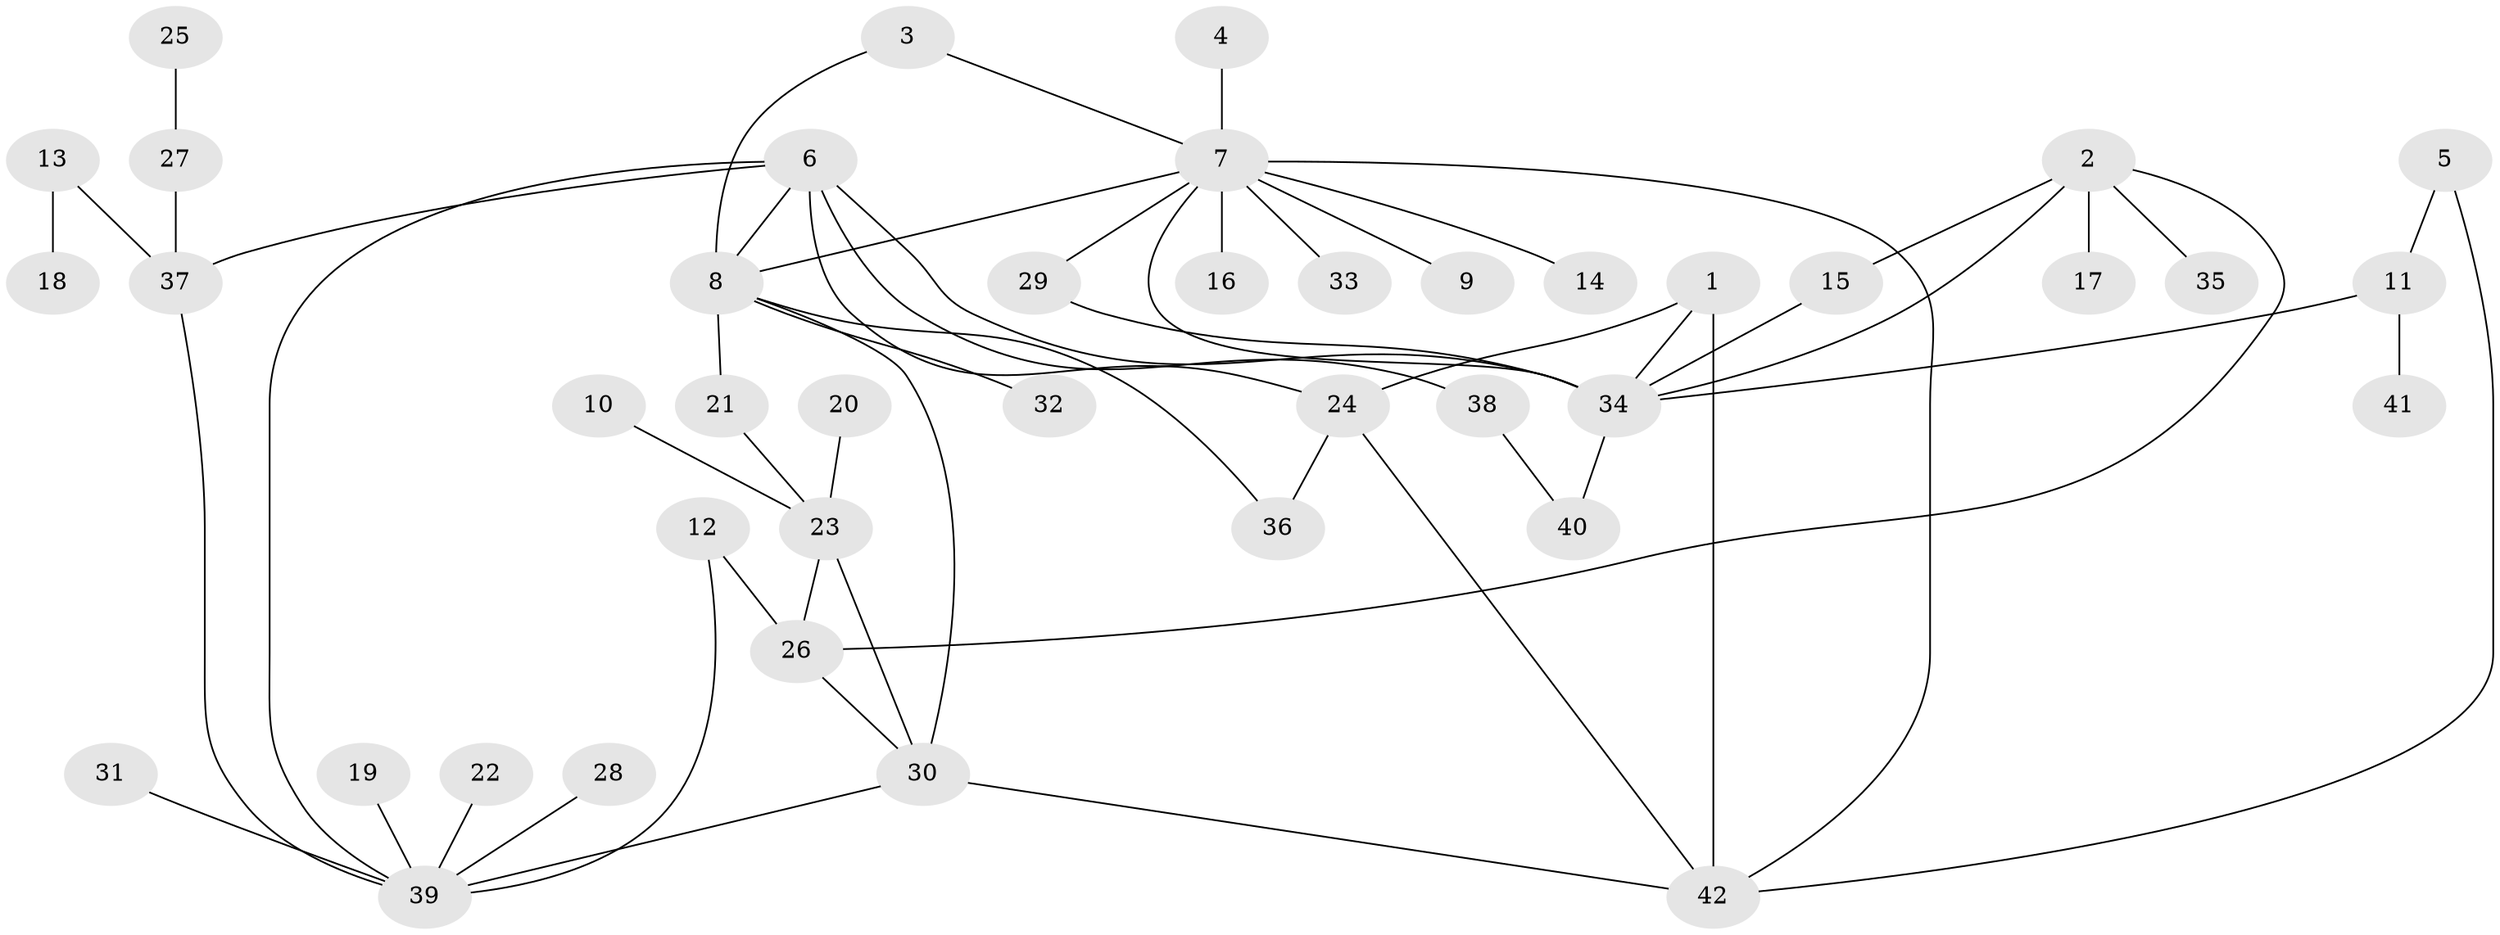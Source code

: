 // original degree distribution, {7: 0.043478260869565216, 6: 0.028985507246376812, 3: 0.07246376811594203, 9: 0.028985507246376812, 5: 0.043478260869565216, 2: 0.2463768115942029, 11: 0.014492753623188406, 8: 0.014492753623188406, 1: 0.4927536231884058, 4: 0.014492753623188406}
// Generated by graph-tools (version 1.1) at 2025/37/03/04/25 23:37:42]
// undirected, 42 vertices, 58 edges
graph export_dot {
  node [color=gray90,style=filled];
  1;
  2;
  3;
  4;
  5;
  6;
  7;
  8;
  9;
  10;
  11;
  12;
  13;
  14;
  15;
  16;
  17;
  18;
  19;
  20;
  21;
  22;
  23;
  24;
  25;
  26;
  27;
  28;
  29;
  30;
  31;
  32;
  33;
  34;
  35;
  36;
  37;
  38;
  39;
  40;
  41;
  42;
  1 -- 24 [weight=1.0];
  1 -- 34 [weight=1.0];
  1 -- 42 [weight=1.0];
  2 -- 15 [weight=1.0];
  2 -- 17 [weight=1.0];
  2 -- 26 [weight=1.0];
  2 -- 34 [weight=1.0];
  2 -- 35 [weight=1.0];
  3 -- 7 [weight=1.0];
  3 -- 8 [weight=1.0];
  4 -- 7 [weight=1.0];
  5 -- 11 [weight=1.0];
  5 -- 42 [weight=1.0];
  6 -- 8 [weight=1.0];
  6 -- 24 [weight=1.0];
  6 -- 34 [weight=1.0];
  6 -- 37 [weight=1.0];
  6 -- 38 [weight=1.0];
  6 -- 39 [weight=1.0];
  7 -- 8 [weight=1.0];
  7 -- 9 [weight=1.0];
  7 -- 14 [weight=1.0];
  7 -- 16 [weight=1.0];
  7 -- 29 [weight=1.0];
  7 -- 33 [weight=1.0];
  7 -- 34 [weight=1.0];
  7 -- 42 [weight=1.0];
  8 -- 21 [weight=1.0];
  8 -- 30 [weight=2.0];
  8 -- 32 [weight=1.0];
  8 -- 36 [weight=1.0];
  10 -- 23 [weight=1.0];
  11 -- 34 [weight=1.0];
  11 -- 41 [weight=1.0];
  12 -- 26 [weight=1.0];
  12 -- 39 [weight=1.0];
  13 -- 18 [weight=1.0];
  13 -- 37 [weight=1.0];
  15 -- 34 [weight=1.0];
  19 -- 39 [weight=1.0];
  20 -- 23 [weight=1.0];
  21 -- 23 [weight=1.0];
  22 -- 39 [weight=1.0];
  23 -- 26 [weight=1.0];
  23 -- 30 [weight=1.0];
  24 -- 36 [weight=1.0];
  24 -- 42 [weight=1.0];
  25 -- 27 [weight=1.0];
  26 -- 30 [weight=1.0];
  27 -- 37 [weight=1.0];
  28 -- 39 [weight=1.0];
  29 -- 34 [weight=1.0];
  30 -- 39 [weight=1.0];
  30 -- 42 [weight=1.0];
  31 -- 39 [weight=1.0];
  34 -- 40 [weight=1.0];
  37 -- 39 [weight=1.0];
  38 -- 40 [weight=1.0];
}
